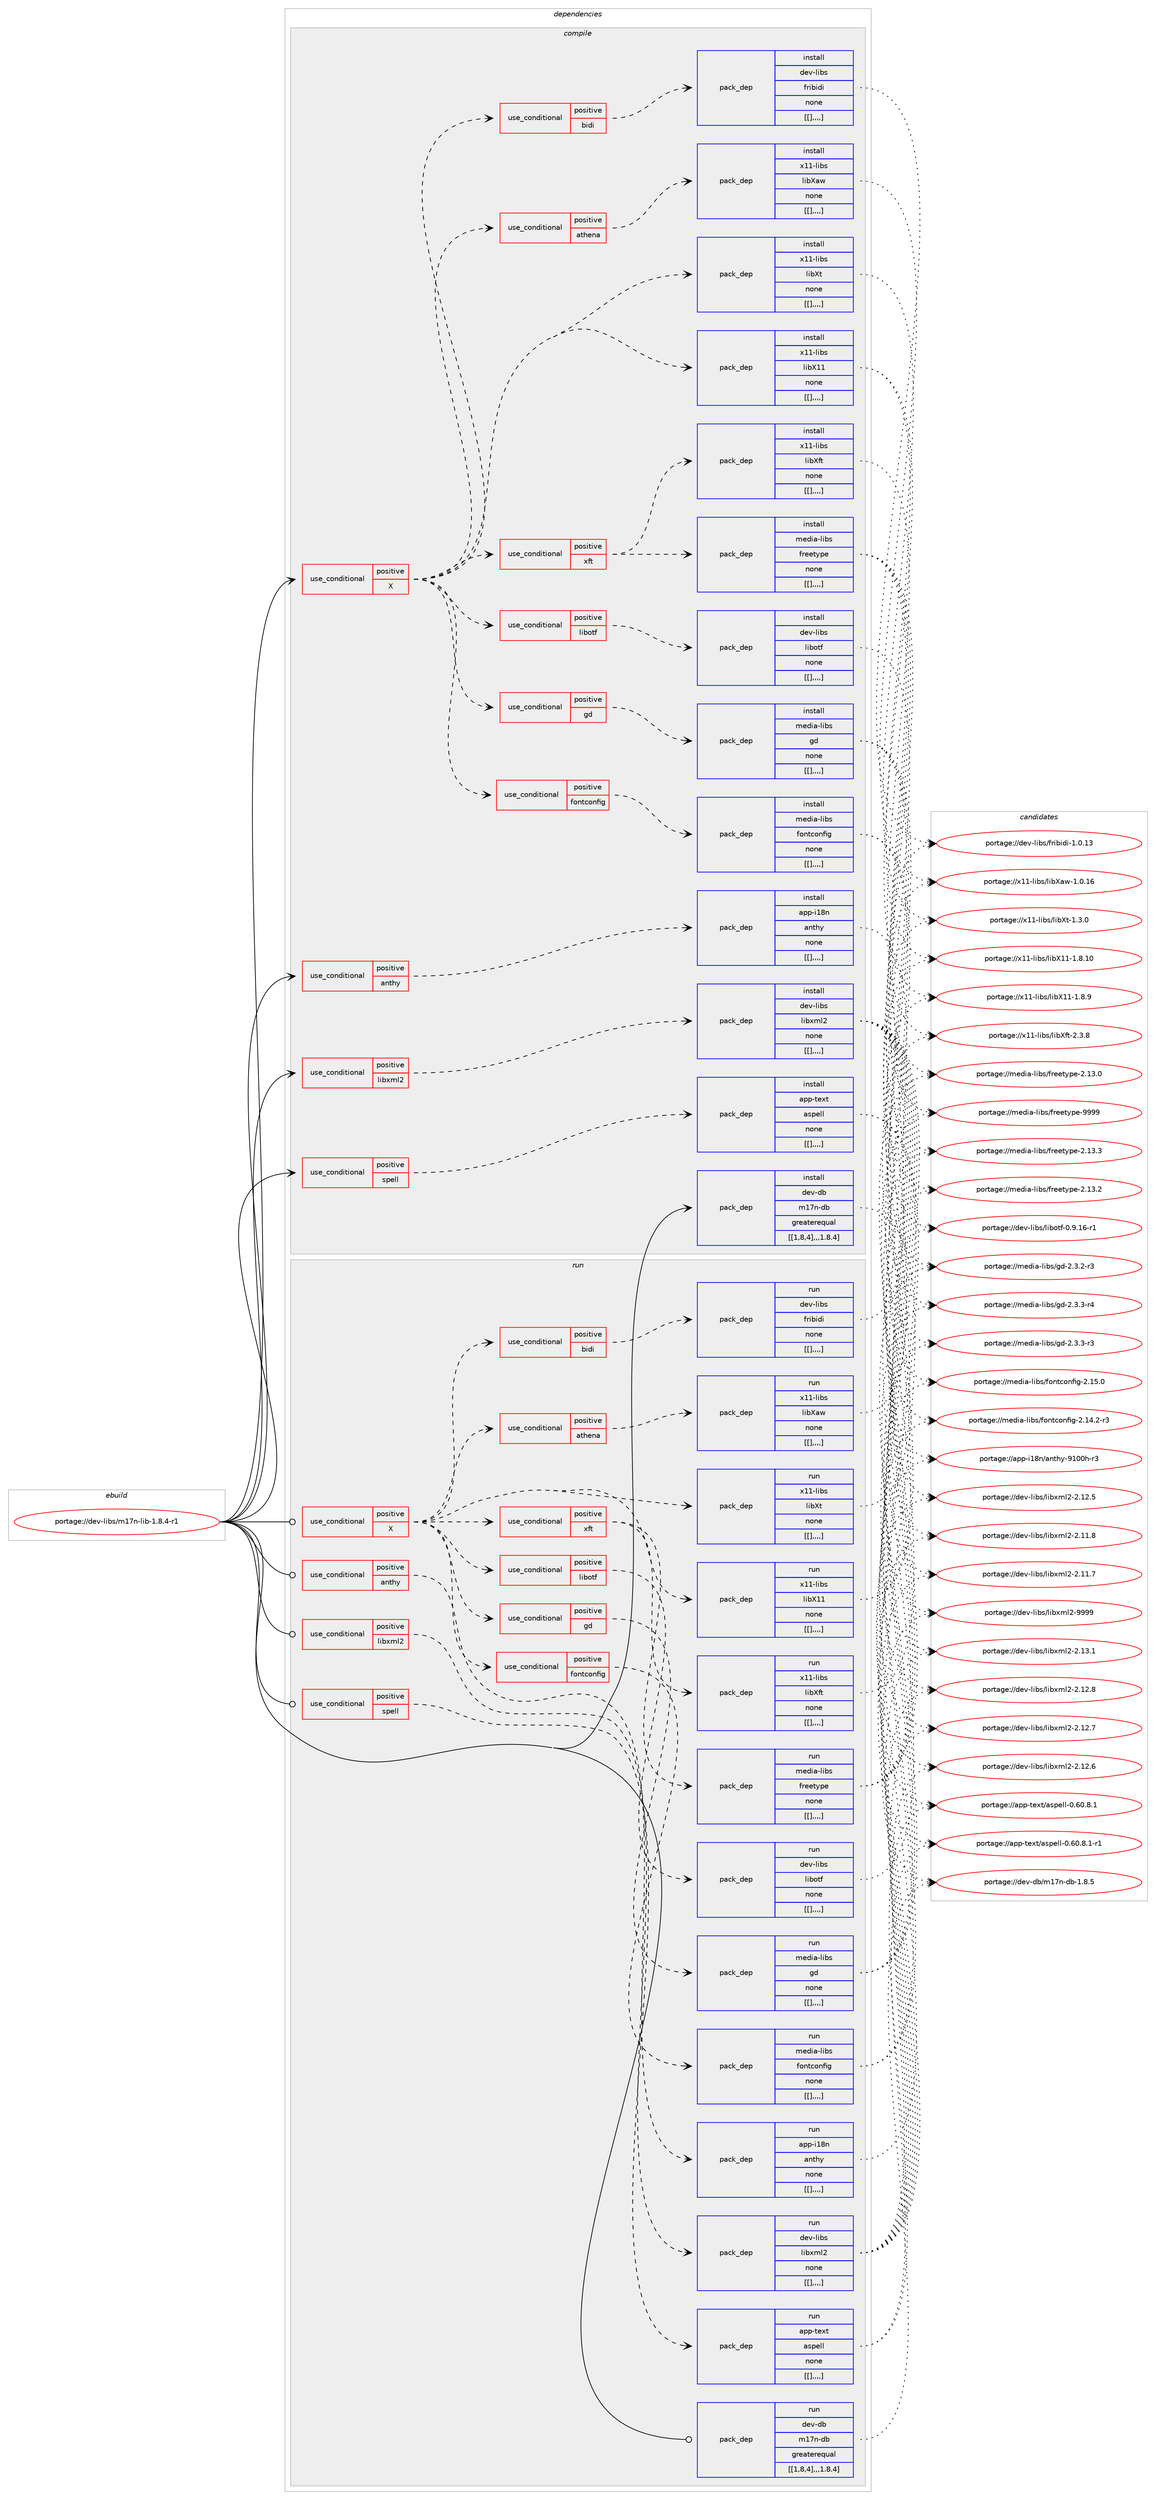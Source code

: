 digraph prolog {

# *************
# Graph options
# *************

newrank=true;
concentrate=true;
compound=true;
graph [rankdir=LR,fontname=Helvetica,fontsize=10,ranksep=1.5];#, ranksep=2.5, nodesep=0.2];
edge  [arrowhead=vee];
node  [fontname=Helvetica,fontsize=10];

# **********
# The ebuild
# **********

subgraph cluster_leftcol {
color=gray;
label=<<i>ebuild</i>>;
id [label="portage://dev-libs/m17n-lib-1.8.4-r1", color=red, width=4, href="../dev-libs/m17n-lib-1.8.4-r1.svg"];
}

# ****************
# The dependencies
# ****************

subgraph cluster_midcol {
color=gray;
label=<<i>dependencies</i>>;
subgraph cluster_compile {
fillcolor="#eeeeee";
style=filled;
label=<<i>compile</i>>;
subgraph cond28441 {
dependency113476 [label=<<TABLE BORDER="0" CELLBORDER="1" CELLSPACING="0" CELLPADDING="4"><TR><TD ROWSPAN="3" CELLPADDING="10">use_conditional</TD></TR><TR><TD>positive</TD></TR><TR><TD>X</TD></TR></TABLE>>, shape=none, color=red];
subgraph pack83874 {
dependency113477 [label=<<TABLE BORDER="0" CELLBORDER="1" CELLSPACING="0" CELLPADDING="4" WIDTH="220"><TR><TD ROWSPAN="6" CELLPADDING="30">pack_dep</TD></TR><TR><TD WIDTH="110">install</TD></TR><TR><TD>x11-libs</TD></TR><TR><TD>libX11</TD></TR><TR><TD>none</TD></TR><TR><TD>[[],,,,]</TD></TR></TABLE>>, shape=none, color=blue];
}
dependency113476:e -> dependency113477:w [weight=20,style="dashed",arrowhead="vee"];
subgraph pack83875 {
dependency113478 [label=<<TABLE BORDER="0" CELLBORDER="1" CELLSPACING="0" CELLPADDING="4" WIDTH="220"><TR><TD ROWSPAN="6" CELLPADDING="30">pack_dep</TD></TR><TR><TD WIDTH="110">install</TD></TR><TR><TD>x11-libs</TD></TR><TR><TD>libXt</TD></TR><TR><TD>none</TD></TR><TR><TD>[[],,,,]</TD></TR></TABLE>>, shape=none, color=blue];
}
dependency113476:e -> dependency113478:w [weight=20,style="dashed",arrowhead="vee"];
subgraph cond28442 {
dependency113479 [label=<<TABLE BORDER="0" CELLBORDER="1" CELLSPACING="0" CELLPADDING="4"><TR><TD ROWSPAN="3" CELLPADDING="10">use_conditional</TD></TR><TR><TD>positive</TD></TR><TR><TD>athena</TD></TR></TABLE>>, shape=none, color=red];
subgraph pack83876 {
dependency113480 [label=<<TABLE BORDER="0" CELLBORDER="1" CELLSPACING="0" CELLPADDING="4" WIDTH="220"><TR><TD ROWSPAN="6" CELLPADDING="30">pack_dep</TD></TR><TR><TD WIDTH="110">install</TD></TR><TR><TD>x11-libs</TD></TR><TR><TD>libXaw</TD></TR><TR><TD>none</TD></TR><TR><TD>[[],,,,]</TD></TR></TABLE>>, shape=none, color=blue];
}
dependency113479:e -> dependency113480:w [weight=20,style="dashed",arrowhead="vee"];
}
dependency113476:e -> dependency113479:w [weight=20,style="dashed",arrowhead="vee"];
subgraph cond28443 {
dependency113481 [label=<<TABLE BORDER="0" CELLBORDER="1" CELLSPACING="0" CELLPADDING="4"><TR><TD ROWSPAN="3" CELLPADDING="10">use_conditional</TD></TR><TR><TD>positive</TD></TR><TR><TD>bidi</TD></TR></TABLE>>, shape=none, color=red];
subgraph pack83877 {
dependency113482 [label=<<TABLE BORDER="0" CELLBORDER="1" CELLSPACING="0" CELLPADDING="4" WIDTH="220"><TR><TD ROWSPAN="6" CELLPADDING="30">pack_dep</TD></TR><TR><TD WIDTH="110">install</TD></TR><TR><TD>dev-libs</TD></TR><TR><TD>fribidi</TD></TR><TR><TD>none</TD></TR><TR><TD>[[],,,,]</TD></TR></TABLE>>, shape=none, color=blue];
}
dependency113481:e -> dependency113482:w [weight=20,style="dashed",arrowhead="vee"];
}
dependency113476:e -> dependency113481:w [weight=20,style="dashed",arrowhead="vee"];
subgraph cond28444 {
dependency113483 [label=<<TABLE BORDER="0" CELLBORDER="1" CELLSPACING="0" CELLPADDING="4"><TR><TD ROWSPAN="3" CELLPADDING="10">use_conditional</TD></TR><TR><TD>positive</TD></TR><TR><TD>fontconfig</TD></TR></TABLE>>, shape=none, color=red];
subgraph pack83878 {
dependency113484 [label=<<TABLE BORDER="0" CELLBORDER="1" CELLSPACING="0" CELLPADDING="4" WIDTH="220"><TR><TD ROWSPAN="6" CELLPADDING="30">pack_dep</TD></TR><TR><TD WIDTH="110">install</TD></TR><TR><TD>media-libs</TD></TR><TR><TD>fontconfig</TD></TR><TR><TD>none</TD></TR><TR><TD>[[],,,,]</TD></TR></TABLE>>, shape=none, color=blue];
}
dependency113483:e -> dependency113484:w [weight=20,style="dashed",arrowhead="vee"];
}
dependency113476:e -> dependency113483:w [weight=20,style="dashed",arrowhead="vee"];
subgraph cond28445 {
dependency113485 [label=<<TABLE BORDER="0" CELLBORDER="1" CELLSPACING="0" CELLPADDING="4"><TR><TD ROWSPAN="3" CELLPADDING="10">use_conditional</TD></TR><TR><TD>positive</TD></TR><TR><TD>gd</TD></TR></TABLE>>, shape=none, color=red];
subgraph pack83879 {
dependency113486 [label=<<TABLE BORDER="0" CELLBORDER="1" CELLSPACING="0" CELLPADDING="4" WIDTH="220"><TR><TD ROWSPAN="6" CELLPADDING="30">pack_dep</TD></TR><TR><TD WIDTH="110">install</TD></TR><TR><TD>media-libs</TD></TR><TR><TD>gd</TD></TR><TR><TD>none</TD></TR><TR><TD>[[],,,,]</TD></TR></TABLE>>, shape=none, color=blue];
}
dependency113485:e -> dependency113486:w [weight=20,style="dashed",arrowhead="vee"];
}
dependency113476:e -> dependency113485:w [weight=20,style="dashed",arrowhead="vee"];
subgraph cond28446 {
dependency113487 [label=<<TABLE BORDER="0" CELLBORDER="1" CELLSPACING="0" CELLPADDING="4"><TR><TD ROWSPAN="3" CELLPADDING="10">use_conditional</TD></TR><TR><TD>positive</TD></TR><TR><TD>libotf</TD></TR></TABLE>>, shape=none, color=red];
subgraph pack83880 {
dependency113488 [label=<<TABLE BORDER="0" CELLBORDER="1" CELLSPACING="0" CELLPADDING="4" WIDTH="220"><TR><TD ROWSPAN="6" CELLPADDING="30">pack_dep</TD></TR><TR><TD WIDTH="110">install</TD></TR><TR><TD>dev-libs</TD></TR><TR><TD>libotf</TD></TR><TR><TD>none</TD></TR><TR><TD>[[],,,,]</TD></TR></TABLE>>, shape=none, color=blue];
}
dependency113487:e -> dependency113488:w [weight=20,style="dashed",arrowhead="vee"];
}
dependency113476:e -> dependency113487:w [weight=20,style="dashed",arrowhead="vee"];
subgraph cond28447 {
dependency113489 [label=<<TABLE BORDER="0" CELLBORDER="1" CELLSPACING="0" CELLPADDING="4"><TR><TD ROWSPAN="3" CELLPADDING="10">use_conditional</TD></TR><TR><TD>positive</TD></TR><TR><TD>xft</TD></TR></TABLE>>, shape=none, color=red];
subgraph pack83881 {
dependency113490 [label=<<TABLE BORDER="0" CELLBORDER="1" CELLSPACING="0" CELLPADDING="4" WIDTH="220"><TR><TD ROWSPAN="6" CELLPADDING="30">pack_dep</TD></TR><TR><TD WIDTH="110">install</TD></TR><TR><TD>media-libs</TD></TR><TR><TD>freetype</TD></TR><TR><TD>none</TD></TR><TR><TD>[[],,,,]</TD></TR></TABLE>>, shape=none, color=blue];
}
dependency113489:e -> dependency113490:w [weight=20,style="dashed",arrowhead="vee"];
subgraph pack83882 {
dependency113491 [label=<<TABLE BORDER="0" CELLBORDER="1" CELLSPACING="0" CELLPADDING="4" WIDTH="220"><TR><TD ROWSPAN="6" CELLPADDING="30">pack_dep</TD></TR><TR><TD WIDTH="110">install</TD></TR><TR><TD>x11-libs</TD></TR><TR><TD>libXft</TD></TR><TR><TD>none</TD></TR><TR><TD>[[],,,,]</TD></TR></TABLE>>, shape=none, color=blue];
}
dependency113489:e -> dependency113491:w [weight=20,style="dashed",arrowhead="vee"];
}
dependency113476:e -> dependency113489:w [weight=20,style="dashed",arrowhead="vee"];
}
id:e -> dependency113476:w [weight=20,style="solid",arrowhead="vee"];
subgraph cond28448 {
dependency113492 [label=<<TABLE BORDER="0" CELLBORDER="1" CELLSPACING="0" CELLPADDING="4"><TR><TD ROWSPAN="3" CELLPADDING="10">use_conditional</TD></TR><TR><TD>positive</TD></TR><TR><TD>anthy</TD></TR></TABLE>>, shape=none, color=red];
subgraph pack83883 {
dependency113493 [label=<<TABLE BORDER="0" CELLBORDER="1" CELLSPACING="0" CELLPADDING="4" WIDTH="220"><TR><TD ROWSPAN="6" CELLPADDING="30">pack_dep</TD></TR><TR><TD WIDTH="110">install</TD></TR><TR><TD>app-i18n</TD></TR><TR><TD>anthy</TD></TR><TR><TD>none</TD></TR><TR><TD>[[],,,,]</TD></TR></TABLE>>, shape=none, color=blue];
}
dependency113492:e -> dependency113493:w [weight=20,style="dashed",arrowhead="vee"];
}
id:e -> dependency113492:w [weight=20,style="solid",arrowhead="vee"];
subgraph cond28449 {
dependency113494 [label=<<TABLE BORDER="0" CELLBORDER="1" CELLSPACING="0" CELLPADDING="4"><TR><TD ROWSPAN="3" CELLPADDING="10">use_conditional</TD></TR><TR><TD>positive</TD></TR><TR><TD>libxml2</TD></TR></TABLE>>, shape=none, color=red];
subgraph pack83884 {
dependency113495 [label=<<TABLE BORDER="0" CELLBORDER="1" CELLSPACING="0" CELLPADDING="4" WIDTH="220"><TR><TD ROWSPAN="6" CELLPADDING="30">pack_dep</TD></TR><TR><TD WIDTH="110">install</TD></TR><TR><TD>dev-libs</TD></TR><TR><TD>libxml2</TD></TR><TR><TD>none</TD></TR><TR><TD>[[],,,,]</TD></TR></TABLE>>, shape=none, color=blue];
}
dependency113494:e -> dependency113495:w [weight=20,style="dashed",arrowhead="vee"];
}
id:e -> dependency113494:w [weight=20,style="solid",arrowhead="vee"];
subgraph cond28450 {
dependency113496 [label=<<TABLE BORDER="0" CELLBORDER="1" CELLSPACING="0" CELLPADDING="4"><TR><TD ROWSPAN="3" CELLPADDING="10">use_conditional</TD></TR><TR><TD>positive</TD></TR><TR><TD>spell</TD></TR></TABLE>>, shape=none, color=red];
subgraph pack83885 {
dependency113497 [label=<<TABLE BORDER="0" CELLBORDER="1" CELLSPACING="0" CELLPADDING="4" WIDTH="220"><TR><TD ROWSPAN="6" CELLPADDING="30">pack_dep</TD></TR><TR><TD WIDTH="110">install</TD></TR><TR><TD>app-text</TD></TR><TR><TD>aspell</TD></TR><TR><TD>none</TD></TR><TR><TD>[[],,,,]</TD></TR></TABLE>>, shape=none, color=blue];
}
dependency113496:e -> dependency113497:w [weight=20,style="dashed",arrowhead="vee"];
}
id:e -> dependency113496:w [weight=20,style="solid",arrowhead="vee"];
subgraph pack83886 {
dependency113498 [label=<<TABLE BORDER="0" CELLBORDER="1" CELLSPACING="0" CELLPADDING="4" WIDTH="220"><TR><TD ROWSPAN="6" CELLPADDING="30">pack_dep</TD></TR><TR><TD WIDTH="110">install</TD></TR><TR><TD>dev-db</TD></TR><TR><TD>m17n-db</TD></TR><TR><TD>greaterequal</TD></TR><TR><TD>[[1,8,4],,,1.8.4]</TD></TR></TABLE>>, shape=none, color=blue];
}
id:e -> dependency113498:w [weight=20,style="solid",arrowhead="vee"];
}
subgraph cluster_compileandrun {
fillcolor="#eeeeee";
style=filled;
label=<<i>compile and run</i>>;
}
subgraph cluster_run {
fillcolor="#eeeeee";
style=filled;
label=<<i>run</i>>;
subgraph cond28451 {
dependency113499 [label=<<TABLE BORDER="0" CELLBORDER="1" CELLSPACING="0" CELLPADDING="4"><TR><TD ROWSPAN="3" CELLPADDING="10">use_conditional</TD></TR><TR><TD>positive</TD></TR><TR><TD>X</TD></TR></TABLE>>, shape=none, color=red];
subgraph pack83887 {
dependency113500 [label=<<TABLE BORDER="0" CELLBORDER="1" CELLSPACING="0" CELLPADDING="4" WIDTH="220"><TR><TD ROWSPAN="6" CELLPADDING="30">pack_dep</TD></TR><TR><TD WIDTH="110">run</TD></TR><TR><TD>x11-libs</TD></TR><TR><TD>libX11</TD></TR><TR><TD>none</TD></TR><TR><TD>[[],,,,]</TD></TR></TABLE>>, shape=none, color=blue];
}
dependency113499:e -> dependency113500:w [weight=20,style="dashed",arrowhead="vee"];
subgraph pack83888 {
dependency113501 [label=<<TABLE BORDER="0" CELLBORDER="1" CELLSPACING="0" CELLPADDING="4" WIDTH="220"><TR><TD ROWSPAN="6" CELLPADDING="30">pack_dep</TD></TR><TR><TD WIDTH="110">run</TD></TR><TR><TD>x11-libs</TD></TR><TR><TD>libXt</TD></TR><TR><TD>none</TD></TR><TR><TD>[[],,,,]</TD></TR></TABLE>>, shape=none, color=blue];
}
dependency113499:e -> dependency113501:w [weight=20,style="dashed",arrowhead="vee"];
subgraph cond28452 {
dependency113502 [label=<<TABLE BORDER="0" CELLBORDER="1" CELLSPACING="0" CELLPADDING="4"><TR><TD ROWSPAN="3" CELLPADDING="10">use_conditional</TD></TR><TR><TD>positive</TD></TR><TR><TD>athena</TD></TR></TABLE>>, shape=none, color=red];
subgraph pack83889 {
dependency113503 [label=<<TABLE BORDER="0" CELLBORDER="1" CELLSPACING="0" CELLPADDING="4" WIDTH="220"><TR><TD ROWSPAN="6" CELLPADDING="30">pack_dep</TD></TR><TR><TD WIDTH="110">run</TD></TR><TR><TD>x11-libs</TD></TR><TR><TD>libXaw</TD></TR><TR><TD>none</TD></TR><TR><TD>[[],,,,]</TD></TR></TABLE>>, shape=none, color=blue];
}
dependency113502:e -> dependency113503:w [weight=20,style="dashed",arrowhead="vee"];
}
dependency113499:e -> dependency113502:w [weight=20,style="dashed",arrowhead="vee"];
subgraph cond28453 {
dependency113504 [label=<<TABLE BORDER="0" CELLBORDER="1" CELLSPACING="0" CELLPADDING="4"><TR><TD ROWSPAN="3" CELLPADDING="10">use_conditional</TD></TR><TR><TD>positive</TD></TR><TR><TD>bidi</TD></TR></TABLE>>, shape=none, color=red];
subgraph pack83890 {
dependency113505 [label=<<TABLE BORDER="0" CELLBORDER="1" CELLSPACING="0" CELLPADDING="4" WIDTH="220"><TR><TD ROWSPAN="6" CELLPADDING="30">pack_dep</TD></TR><TR><TD WIDTH="110">run</TD></TR><TR><TD>dev-libs</TD></TR><TR><TD>fribidi</TD></TR><TR><TD>none</TD></TR><TR><TD>[[],,,,]</TD></TR></TABLE>>, shape=none, color=blue];
}
dependency113504:e -> dependency113505:w [weight=20,style="dashed",arrowhead="vee"];
}
dependency113499:e -> dependency113504:w [weight=20,style="dashed",arrowhead="vee"];
subgraph cond28454 {
dependency113506 [label=<<TABLE BORDER="0" CELLBORDER="1" CELLSPACING="0" CELLPADDING="4"><TR><TD ROWSPAN="3" CELLPADDING="10">use_conditional</TD></TR><TR><TD>positive</TD></TR><TR><TD>fontconfig</TD></TR></TABLE>>, shape=none, color=red];
subgraph pack83891 {
dependency113507 [label=<<TABLE BORDER="0" CELLBORDER="1" CELLSPACING="0" CELLPADDING="4" WIDTH="220"><TR><TD ROWSPAN="6" CELLPADDING="30">pack_dep</TD></TR><TR><TD WIDTH="110">run</TD></TR><TR><TD>media-libs</TD></TR><TR><TD>fontconfig</TD></TR><TR><TD>none</TD></TR><TR><TD>[[],,,,]</TD></TR></TABLE>>, shape=none, color=blue];
}
dependency113506:e -> dependency113507:w [weight=20,style="dashed",arrowhead="vee"];
}
dependency113499:e -> dependency113506:w [weight=20,style="dashed",arrowhead="vee"];
subgraph cond28455 {
dependency113508 [label=<<TABLE BORDER="0" CELLBORDER="1" CELLSPACING="0" CELLPADDING="4"><TR><TD ROWSPAN="3" CELLPADDING="10">use_conditional</TD></TR><TR><TD>positive</TD></TR><TR><TD>gd</TD></TR></TABLE>>, shape=none, color=red];
subgraph pack83892 {
dependency113509 [label=<<TABLE BORDER="0" CELLBORDER="1" CELLSPACING="0" CELLPADDING="4" WIDTH="220"><TR><TD ROWSPAN="6" CELLPADDING="30">pack_dep</TD></TR><TR><TD WIDTH="110">run</TD></TR><TR><TD>media-libs</TD></TR><TR><TD>gd</TD></TR><TR><TD>none</TD></TR><TR><TD>[[],,,,]</TD></TR></TABLE>>, shape=none, color=blue];
}
dependency113508:e -> dependency113509:w [weight=20,style="dashed",arrowhead="vee"];
}
dependency113499:e -> dependency113508:w [weight=20,style="dashed",arrowhead="vee"];
subgraph cond28456 {
dependency113510 [label=<<TABLE BORDER="0" CELLBORDER="1" CELLSPACING="0" CELLPADDING="4"><TR><TD ROWSPAN="3" CELLPADDING="10">use_conditional</TD></TR><TR><TD>positive</TD></TR><TR><TD>libotf</TD></TR></TABLE>>, shape=none, color=red];
subgraph pack83893 {
dependency113511 [label=<<TABLE BORDER="0" CELLBORDER="1" CELLSPACING="0" CELLPADDING="4" WIDTH="220"><TR><TD ROWSPAN="6" CELLPADDING="30">pack_dep</TD></TR><TR><TD WIDTH="110">run</TD></TR><TR><TD>dev-libs</TD></TR><TR><TD>libotf</TD></TR><TR><TD>none</TD></TR><TR><TD>[[],,,,]</TD></TR></TABLE>>, shape=none, color=blue];
}
dependency113510:e -> dependency113511:w [weight=20,style="dashed",arrowhead="vee"];
}
dependency113499:e -> dependency113510:w [weight=20,style="dashed",arrowhead="vee"];
subgraph cond28457 {
dependency113512 [label=<<TABLE BORDER="0" CELLBORDER="1" CELLSPACING="0" CELLPADDING="4"><TR><TD ROWSPAN="3" CELLPADDING="10">use_conditional</TD></TR><TR><TD>positive</TD></TR><TR><TD>xft</TD></TR></TABLE>>, shape=none, color=red];
subgraph pack83894 {
dependency113513 [label=<<TABLE BORDER="0" CELLBORDER="1" CELLSPACING="0" CELLPADDING="4" WIDTH="220"><TR><TD ROWSPAN="6" CELLPADDING="30">pack_dep</TD></TR><TR><TD WIDTH="110">run</TD></TR><TR><TD>media-libs</TD></TR><TR><TD>freetype</TD></TR><TR><TD>none</TD></TR><TR><TD>[[],,,,]</TD></TR></TABLE>>, shape=none, color=blue];
}
dependency113512:e -> dependency113513:w [weight=20,style="dashed",arrowhead="vee"];
subgraph pack83895 {
dependency113514 [label=<<TABLE BORDER="0" CELLBORDER="1" CELLSPACING="0" CELLPADDING="4" WIDTH="220"><TR><TD ROWSPAN="6" CELLPADDING="30">pack_dep</TD></TR><TR><TD WIDTH="110">run</TD></TR><TR><TD>x11-libs</TD></TR><TR><TD>libXft</TD></TR><TR><TD>none</TD></TR><TR><TD>[[],,,,]</TD></TR></TABLE>>, shape=none, color=blue];
}
dependency113512:e -> dependency113514:w [weight=20,style="dashed",arrowhead="vee"];
}
dependency113499:e -> dependency113512:w [weight=20,style="dashed",arrowhead="vee"];
}
id:e -> dependency113499:w [weight=20,style="solid",arrowhead="odot"];
subgraph cond28458 {
dependency113515 [label=<<TABLE BORDER="0" CELLBORDER="1" CELLSPACING="0" CELLPADDING="4"><TR><TD ROWSPAN="3" CELLPADDING="10">use_conditional</TD></TR><TR><TD>positive</TD></TR><TR><TD>anthy</TD></TR></TABLE>>, shape=none, color=red];
subgraph pack83896 {
dependency113516 [label=<<TABLE BORDER="0" CELLBORDER="1" CELLSPACING="0" CELLPADDING="4" WIDTH="220"><TR><TD ROWSPAN="6" CELLPADDING="30">pack_dep</TD></TR><TR><TD WIDTH="110">run</TD></TR><TR><TD>app-i18n</TD></TR><TR><TD>anthy</TD></TR><TR><TD>none</TD></TR><TR><TD>[[],,,,]</TD></TR></TABLE>>, shape=none, color=blue];
}
dependency113515:e -> dependency113516:w [weight=20,style="dashed",arrowhead="vee"];
}
id:e -> dependency113515:w [weight=20,style="solid",arrowhead="odot"];
subgraph cond28459 {
dependency113517 [label=<<TABLE BORDER="0" CELLBORDER="1" CELLSPACING="0" CELLPADDING="4"><TR><TD ROWSPAN="3" CELLPADDING="10">use_conditional</TD></TR><TR><TD>positive</TD></TR><TR><TD>libxml2</TD></TR></TABLE>>, shape=none, color=red];
subgraph pack83897 {
dependency113518 [label=<<TABLE BORDER="0" CELLBORDER="1" CELLSPACING="0" CELLPADDING="4" WIDTH="220"><TR><TD ROWSPAN="6" CELLPADDING="30">pack_dep</TD></TR><TR><TD WIDTH="110">run</TD></TR><TR><TD>dev-libs</TD></TR><TR><TD>libxml2</TD></TR><TR><TD>none</TD></TR><TR><TD>[[],,,,]</TD></TR></TABLE>>, shape=none, color=blue];
}
dependency113517:e -> dependency113518:w [weight=20,style="dashed",arrowhead="vee"];
}
id:e -> dependency113517:w [weight=20,style="solid",arrowhead="odot"];
subgraph cond28460 {
dependency113519 [label=<<TABLE BORDER="0" CELLBORDER="1" CELLSPACING="0" CELLPADDING="4"><TR><TD ROWSPAN="3" CELLPADDING="10">use_conditional</TD></TR><TR><TD>positive</TD></TR><TR><TD>spell</TD></TR></TABLE>>, shape=none, color=red];
subgraph pack83898 {
dependency113520 [label=<<TABLE BORDER="0" CELLBORDER="1" CELLSPACING="0" CELLPADDING="4" WIDTH="220"><TR><TD ROWSPAN="6" CELLPADDING="30">pack_dep</TD></TR><TR><TD WIDTH="110">run</TD></TR><TR><TD>app-text</TD></TR><TR><TD>aspell</TD></TR><TR><TD>none</TD></TR><TR><TD>[[],,,,]</TD></TR></TABLE>>, shape=none, color=blue];
}
dependency113519:e -> dependency113520:w [weight=20,style="dashed",arrowhead="vee"];
}
id:e -> dependency113519:w [weight=20,style="solid",arrowhead="odot"];
subgraph pack83899 {
dependency113521 [label=<<TABLE BORDER="0" CELLBORDER="1" CELLSPACING="0" CELLPADDING="4" WIDTH="220"><TR><TD ROWSPAN="6" CELLPADDING="30">pack_dep</TD></TR><TR><TD WIDTH="110">run</TD></TR><TR><TD>dev-db</TD></TR><TR><TD>m17n-db</TD></TR><TR><TD>greaterequal</TD></TR><TR><TD>[[1,8,4],,,1.8.4]</TD></TR></TABLE>>, shape=none, color=blue];
}
id:e -> dependency113521:w [weight=20,style="solid",arrowhead="odot"];
}
}

# **************
# The candidates
# **************

subgraph cluster_choices {
rank=same;
color=gray;
label=<<i>candidates</i>>;

subgraph choice83874 {
color=black;
nodesep=1;
choice12049494510810598115471081059888494945494656464948 [label="portage://x11-libs/libX11-1.8.10", color=red, width=4,href="../x11-libs/libX11-1.8.10.svg"];
choice120494945108105981154710810598884949454946564657 [label="portage://x11-libs/libX11-1.8.9", color=red, width=4,href="../x11-libs/libX11-1.8.9.svg"];
dependency113477:e -> choice12049494510810598115471081059888494945494656464948:w [style=dotted,weight="100"];
dependency113477:e -> choice120494945108105981154710810598884949454946564657:w [style=dotted,weight="100"];
}
subgraph choice83875 {
color=black;
nodesep=1;
choice12049494510810598115471081059888116454946514648 [label="portage://x11-libs/libXt-1.3.0", color=red, width=4,href="../x11-libs/libXt-1.3.0.svg"];
dependency113478:e -> choice12049494510810598115471081059888116454946514648:w [style=dotted,weight="100"];
}
subgraph choice83876 {
color=black;
nodesep=1;
choice120494945108105981154710810598889711945494648464954 [label="portage://x11-libs/libXaw-1.0.16", color=red, width=4,href="../x11-libs/libXaw-1.0.16.svg"];
dependency113480:e -> choice120494945108105981154710810598889711945494648464954:w [style=dotted,weight="100"];
}
subgraph choice83877 {
color=black;
nodesep=1;
choice1001011184510810598115471021141059810510010545494648464951 [label="portage://dev-libs/fribidi-1.0.13", color=red, width=4,href="../dev-libs/fribidi-1.0.13.svg"];
dependency113482:e -> choice1001011184510810598115471021141059810510010545494648464951:w [style=dotted,weight="100"];
}
subgraph choice83878 {
color=black;
nodesep=1;
choice109101100105974510810598115471021111101169911111010210510345504649534648 [label="portage://media-libs/fontconfig-2.15.0", color=red, width=4,href="../media-libs/fontconfig-2.15.0.svg"];
choice1091011001059745108105981154710211111011699111110102105103455046495246504511451 [label="portage://media-libs/fontconfig-2.14.2-r3", color=red, width=4,href="../media-libs/fontconfig-2.14.2-r3.svg"];
dependency113484:e -> choice109101100105974510810598115471021111101169911111010210510345504649534648:w [style=dotted,weight="100"];
dependency113484:e -> choice1091011001059745108105981154710211111011699111110102105103455046495246504511451:w [style=dotted,weight="100"];
}
subgraph choice83879 {
color=black;
nodesep=1;
choice109101100105974510810598115471031004550465146514511452 [label="portage://media-libs/gd-2.3.3-r4", color=red, width=4,href="../media-libs/gd-2.3.3-r4.svg"];
choice109101100105974510810598115471031004550465146514511451 [label="portage://media-libs/gd-2.3.3-r3", color=red, width=4,href="../media-libs/gd-2.3.3-r3.svg"];
choice109101100105974510810598115471031004550465146504511451 [label="portage://media-libs/gd-2.3.2-r3", color=red, width=4,href="../media-libs/gd-2.3.2-r3.svg"];
dependency113486:e -> choice109101100105974510810598115471031004550465146514511452:w [style=dotted,weight="100"];
dependency113486:e -> choice109101100105974510810598115471031004550465146514511451:w [style=dotted,weight="100"];
dependency113486:e -> choice109101100105974510810598115471031004550465146504511451:w [style=dotted,weight="100"];
}
subgraph choice83880 {
color=black;
nodesep=1;
choice10010111845108105981154710810598111116102454846574649544511449 [label="portage://dev-libs/libotf-0.9.16-r1", color=red, width=4,href="../dev-libs/libotf-0.9.16-r1.svg"];
dependency113488:e -> choice10010111845108105981154710810598111116102454846574649544511449:w [style=dotted,weight="100"];
}
subgraph choice83881 {
color=black;
nodesep=1;
choice109101100105974510810598115471021141011011161211121014557575757 [label="portage://media-libs/freetype-9999", color=red, width=4,href="../media-libs/freetype-9999.svg"];
choice1091011001059745108105981154710211410110111612111210145504649514651 [label="portage://media-libs/freetype-2.13.3", color=red, width=4,href="../media-libs/freetype-2.13.3.svg"];
choice1091011001059745108105981154710211410110111612111210145504649514650 [label="portage://media-libs/freetype-2.13.2", color=red, width=4,href="../media-libs/freetype-2.13.2.svg"];
choice1091011001059745108105981154710211410110111612111210145504649514648 [label="portage://media-libs/freetype-2.13.0", color=red, width=4,href="../media-libs/freetype-2.13.0.svg"];
dependency113490:e -> choice109101100105974510810598115471021141011011161211121014557575757:w [style=dotted,weight="100"];
dependency113490:e -> choice1091011001059745108105981154710211410110111612111210145504649514651:w [style=dotted,weight="100"];
dependency113490:e -> choice1091011001059745108105981154710211410110111612111210145504649514650:w [style=dotted,weight="100"];
dependency113490:e -> choice1091011001059745108105981154710211410110111612111210145504649514648:w [style=dotted,weight="100"];
}
subgraph choice83882 {
color=black;
nodesep=1;
choice12049494510810598115471081059888102116455046514656 [label="portage://x11-libs/libXft-2.3.8", color=red, width=4,href="../x11-libs/libXft-2.3.8.svg"];
dependency113491:e -> choice12049494510810598115471081059888102116455046514656:w [style=dotted,weight="100"];
}
subgraph choice83883 {
color=black;
nodesep=1;
choice97112112451054956110479711011610412145574948481044511451 [label="portage://app-i18n/anthy-9100h-r3", color=red, width=4,href="../app-i18n/anthy-9100h-r3.svg"];
dependency113493:e -> choice97112112451054956110479711011610412145574948481044511451:w [style=dotted,weight="100"];
}
subgraph choice83884 {
color=black;
nodesep=1;
choice10010111845108105981154710810598120109108504557575757 [label="portage://dev-libs/libxml2-9999", color=red, width=4,href="../dev-libs/libxml2-9999.svg"];
choice100101118451081059811547108105981201091085045504649514649 [label="portage://dev-libs/libxml2-2.13.1", color=red, width=4,href="../dev-libs/libxml2-2.13.1.svg"];
choice100101118451081059811547108105981201091085045504649504656 [label="portage://dev-libs/libxml2-2.12.8", color=red, width=4,href="../dev-libs/libxml2-2.12.8.svg"];
choice100101118451081059811547108105981201091085045504649504655 [label="portage://dev-libs/libxml2-2.12.7", color=red, width=4,href="../dev-libs/libxml2-2.12.7.svg"];
choice100101118451081059811547108105981201091085045504649504654 [label="portage://dev-libs/libxml2-2.12.6", color=red, width=4,href="../dev-libs/libxml2-2.12.6.svg"];
choice100101118451081059811547108105981201091085045504649504653 [label="portage://dev-libs/libxml2-2.12.5", color=red, width=4,href="../dev-libs/libxml2-2.12.5.svg"];
choice100101118451081059811547108105981201091085045504649494656 [label="portage://dev-libs/libxml2-2.11.8", color=red, width=4,href="../dev-libs/libxml2-2.11.8.svg"];
choice100101118451081059811547108105981201091085045504649494655 [label="portage://dev-libs/libxml2-2.11.7", color=red, width=4,href="../dev-libs/libxml2-2.11.7.svg"];
dependency113495:e -> choice10010111845108105981154710810598120109108504557575757:w [style=dotted,weight="100"];
dependency113495:e -> choice100101118451081059811547108105981201091085045504649514649:w [style=dotted,weight="100"];
dependency113495:e -> choice100101118451081059811547108105981201091085045504649504656:w [style=dotted,weight="100"];
dependency113495:e -> choice100101118451081059811547108105981201091085045504649504655:w [style=dotted,weight="100"];
dependency113495:e -> choice100101118451081059811547108105981201091085045504649504654:w [style=dotted,weight="100"];
dependency113495:e -> choice100101118451081059811547108105981201091085045504649504653:w [style=dotted,weight="100"];
dependency113495:e -> choice100101118451081059811547108105981201091085045504649494656:w [style=dotted,weight="100"];
dependency113495:e -> choice100101118451081059811547108105981201091085045504649494655:w [style=dotted,weight="100"];
}
subgraph choice83885 {
color=black;
nodesep=1;
choice971121124511610112011647971151121011081084548465448465646494511449 [label="portage://app-text/aspell-0.60.8.1-r1", color=red, width=4,href="../app-text/aspell-0.60.8.1-r1.svg"];
choice97112112451161011201164797115112101108108454846544846564649 [label="portage://app-text/aspell-0.60.8.1", color=red, width=4,href="../app-text/aspell-0.60.8.1.svg"];
dependency113497:e -> choice971121124511610112011647971151121011081084548465448465646494511449:w [style=dotted,weight="100"];
dependency113497:e -> choice97112112451161011201164797115112101108108454846544846564649:w [style=dotted,weight="100"];
}
subgraph choice83886 {
color=black;
nodesep=1;
choice10010111845100984710949551104510098454946564653 [label="portage://dev-db/m17n-db-1.8.5", color=red, width=4,href="../dev-db/m17n-db-1.8.5.svg"];
dependency113498:e -> choice10010111845100984710949551104510098454946564653:w [style=dotted,weight="100"];
}
subgraph choice83887 {
color=black;
nodesep=1;
choice12049494510810598115471081059888494945494656464948 [label="portage://x11-libs/libX11-1.8.10", color=red, width=4,href="../x11-libs/libX11-1.8.10.svg"];
choice120494945108105981154710810598884949454946564657 [label="portage://x11-libs/libX11-1.8.9", color=red, width=4,href="../x11-libs/libX11-1.8.9.svg"];
dependency113500:e -> choice12049494510810598115471081059888494945494656464948:w [style=dotted,weight="100"];
dependency113500:e -> choice120494945108105981154710810598884949454946564657:w [style=dotted,weight="100"];
}
subgraph choice83888 {
color=black;
nodesep=1;
choice12049494510810598115471081059888116454946514648 [label="portage://x11-libs/libXt-1.3.0", color=red, width=4,href="../x11-libs/libXt-1.3.0.svg"];
dependency113501:e -> choice12049494510810598115471081059888116454946514648:w [style=dotted,weight="100"];
}
subgraph choice83889 {
color=black;
nodesep=1;
choice120494945108105981154710810598889711945494648464954 [label="portage://x11-libs/libXaw-1.0.16", color=red, width=4,href="../x11-libs/libXaw-1.0.16.svg"];
dependency113503:e -> choice120494945108105981154710810598889711945494648464954:w [style=dotted,weight="100"];
}
subgraph choice83890 {
color=black;
nodesep=1;
choice1001011184510810598115471021141059810510010545494648464951 [label="portage://dev-libs/fribidi-1.0.13", color=red, width=4,href="../dev-libs/fribidi-1.0.13.svg"];
dependency113505:e -> choice1001011184510810598115471021141059810510010545494648464951:w [style=dotted,weight="100"];
}
subgraph choice83891 {
color=black;
nodesep=1;
choice109101100105974510810598115471021111101169911111010210510345504649534648 [label="portage://media-libs/fontconfig-2.15.0", color=red, width=4,href="../media-libs/fontconfig-2.15.0.svg"];
choice1091011001059745108105981154710211111011699111110102105103455046495246504511451 [label="portage://media-libs/fontconfig-2.14.2-r3", color=red, width=4,href="../media-libs/fontconfig-2.14.2-r3.svg"];
dependency113507:e -> choice109101100105974510810598115471021111101169911111010210510345504649534648:w [style=dotted,weight="100"];
dependency113507:e -> choice1091011001059745108105981154710211111011699111110102105103455046495246504511451:w [style=dotted,weight="100"];
}
subgraph choice83892 {
color=black;
nodesep=1;
choice109101100105974510810598115471031004550465146514511452 [label="portage://media-libs/gd-2.3.3-r4", color=red, width=4,href="../media-libs/gd-2.3.3-r4.svg"];
choice109101100105974510810598115471031004550465146514511451 [label="portage://media-libs/gd-2.3.3-r3", color=red, width=4,href="../media-libs/gd-2.3.3-r3.svg"];
choice109101100105974510810598115471031004550465146504511451 [label="portage://media-libs/gd-2.3.2-r3", color=red, width=4,href="../media-libs/gd-2.3.2-r3.svg"];
dependency113509:e -> choice109101100105974510810598115471031004550465146514511452:w [style=dotted,weight="100"];
dependency113509:e -> choice109101100105974510810598115471031004550465146514511451:w [style=dotted,weight="100"];
dependency113509:e -> choice109101100105974510810598115471031004550465146504511451:w [style=dotted,weight="100"];
}
subgraph choice83893 {
color=black;
nodesep=1;
choice10010111845108105981154710810598111116102454846574649544511449 [label="portage://dev-libs/libotf-0.9.16-r1", color=red, width=4,href="../dev-libs/libotf-0.9.16-r1.svg"];
dependency113511:e -> choice10010111845108105981154710810598111116102454846574649544511449:w [style=dotted,weight="100"];
}
subgraph choice83894 {
color=black;
nodesep=1;
choice109101100105974510810598115471021141011011161211121014557575757 [label="portage://media-libs/freetype-9999", color=red, width=4,href="../media-libs/freetype-9999.svg"];
choice1091011001059745108105981154710211410110111612111210145504649514651 [label="portage://media-libs/freetype-2.13.3", color=red, width=4,href="../media-libs/freetype-2.13.3.svg"];
choice1091011001059745108105981154710211410110111612111210145504649514650 [label="portage://media-libs/freetype-2.13.2", color=red, width=4,href="../media-libs/freetype-2.13.2.svg"];
choice1091011001059745108105981154710211410110111612111210145504649514648 [label="portage://media-libs/freetype-2.13.0", color=red, width=4,href="../media-libs/freetype-2.13.0.svg"];
dependency113513:e -> choice109101100105974510810598115471021141011011161211121014557575757:w [style=dotted,weight="100"];
dependency113513:e -> choice1091011001059745108105981154710211410110111612111210145504649514651:w [style=dotted,weight="100"];
dependency113513:e -> choice1091011001059745108105981154710211410110111612111210145504649514650:w [style=dotted,weight="100"];
dependency113513:e -> choice1091011001059745108105981154710211410110111612111210145504649514648:w [style=dotted,weight="100"];
}
subgraph choice83895 {
color=black;
nodesep=1;
choice12049494510810598115471081059888102116455046514656 [label="portage://x11-libs/libXft-2.3.8", color=red, width=4,href="../x11-libs/libXft-2.3.8.svg"];
dependency113514:e -> choice12049494510810598115471081059888102116455046514656:w [style=dotted,weight="100"];
}
subgraph choice83896 {
color=black;
nodesep=1;
choice97112112451054956110479711011610412145574948481044511451 [label="portage://app-i18n/anthy-9100h-r3", color=red, width=4,href="../app-i18n/anthy-9100h-r3.svg"];
dependency113516:e -> choice97112112451054956110479711011610412145574948481044511451:w [style=dotted,weight="100"];
}
subgraph choice83897 {
color=black;
nodesep=1;
choice10010111845108105981154710810598120109108504557575757 [label="portage://dev-libs/libxml2-9999", color=red, width=4,href="../dev-libs/libxml2-9999.svg"];
choice100101118451081059811547108105981201091085045504649514649 [label="portage://dev-libs/libxml2-2.13.1", color=red, width=4,href="../dev-libs/libxml2-2.13.1.svg"];
choice100101118451081059811547108105981201091085045504649504656 [label="portage://dev-libs/libxml2-2.12.8", color=red, width=4,href="../dev-libs/libxml2-2.12.8.svg"];
choice100101118451081059811547108105981201091085045504649504655 [label="portage://dev-libs/libxml2-2.12.7", color=red, width=4,href="../dev-libs/libxml2-2.12.7.svg"];
choice100101118451081059811547108105981201091085045504649504654 [label="portage://dev-libs/libxml2-2.12.6", color=red, width=4,href="../dev-libs/libxml2-2.12.6.svg"];
choice100101118451081059811547108105981201091085045504649504653 [label="portage://dev-libs/libxml2-2.12.5", color=red, width=4,href="../dev-libs/libxml2-2.12.5.svg"];
choice100101118451081059811547108105981201091085045504649494656 [label="portage://dev-libs/libxml2-2.11.8", color=red, width=4,href="../dev-libs/libxml2-2.11.8.svg"];
choice100101118451081059811547108105981201091085045504649494655 [label="portage://dev-libs/libxml2-2.11.7", color=red, width=4,href="../dev-libs/libxml2-2.11.7.svg"];
dependency113518:e -> choice10010111845108105981154710810598120109108504557575757:w [style=dotted,weight="100"];
dependency113518:e -> choice100101118451081059811547108105981201091085045504649514649:w [style=dotted,weight="100"];
dependency113518:e -> choice100101118451081059811547108105981201091085045504649504656:w [style=dotted,weight="100"];
dependency113518:e -> choice100101118451081059811547108105981201091085045504649504655:w [style=dotted,weight="100"];
dependency113518:e -> choice100101118451081059811547108105981201091085045504649504654:w [style=dotted,weight="100"];
dependency113518:e -> choice100101118451081059811547108105981201091085045504649504653:w [style=dotted,weight="100"];
dependency113518:e -> choice100101118451081059811547108105981201091085045504649494656:w [style=dotted,weight="100"];
dependency113518:e -> choice100101118451081059811547108105981201091085045504649494655:w [style=dotted,weight="100"];
}
subgraph choice83898 {
color=black;
nodesep=1;
choice971121124511610112011647971151121011081084548465448465646494511449 [label="portage://app-text/aspell-0.60.8.1-r1", color=red, width=4,href="../app-text/aspell-0.60.8.1-r1.svg"];
choice97112112451161011201164797115112101108108454846544846564649 [label="portage://app-text/aspell-0.60.8.1", color=red, width=4,href="../app-text/aspell-0.60.8.1.svg"];
dependency113520:e -> choice971121124511610112011647971151121011081084548465448465646494511449:w [style=dotted,weight="100"];
dependency113520:e -> choice97112112451161011201164797115112101108108454846544846564649:w [style=dotted,weight="100"];
}
subgraph choice83899 {
color=black;
nodesep=1;
choice10010111845100984710949551104510098454946564653 [label="portage://dev-db/m17n-db-1.8.5", color=red, width=4,href="../dev-db/m17n-db-1.8.5.svg"];
dependency113521:e -> choice10010111845100984710949551104510098454946564653:w [style=dotted,weight="100"];
}
}

}
